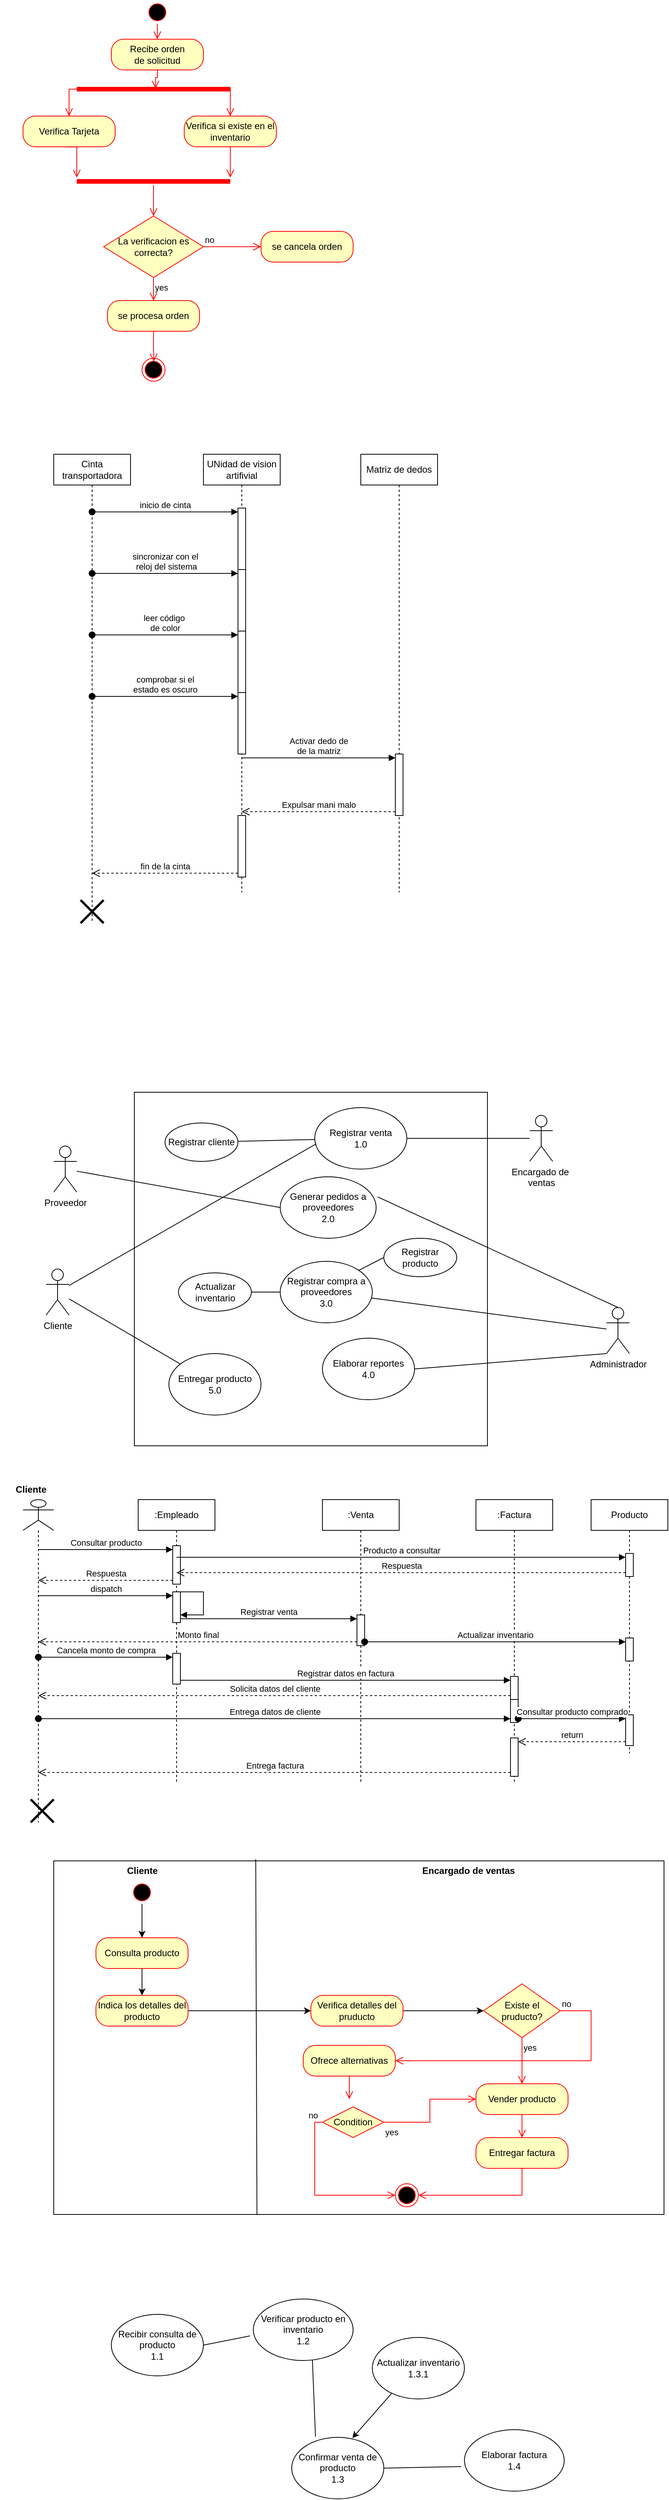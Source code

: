 <mxfile version="22.1.0" type="github">
  <diagram id="R2lEEEUBdFMjLlhIrx00" name="Page-1">
    <mxGraphModel dx="1120" dy="532" grid="1" gridSize="10" guides="1" tooltips="1" connect="1" arrows="1" fold="1" page="1" pageScale="1" pageWidth="850" pageHeight="1100" math="0" shadow="0" extFonts="Permanent Marker^https://fonts.googleapis.com/css?family=Permanent+Marker">
      <root>
        <mxCell id="0" />
        <mxCell id="1" parent="0" />
        <mxCell id="CYu5cwrfjiV9SocdkziE-3" value="" style="ellipse;html=1;shape=startState;fillColor=#000000;strokeColor=#ff0000;" parent="1" vertex="1">
          <mxGeometry x="210" y="70" width="30" height="30" as="geometry" />
        </mxCell>
        <mxCell id="CYu5cwrfjiV9SocdkziE-4" value="" style="edgeStyle=orthogonalEdgeStyle;html=1;verticalAlign=bottom;endArrow=open;endSize=8;strokeColor=#ff0000;rounded=0;entryX=0.5;entryY=0;entryDx=0;entryDy=0;" parent="1" source="CYu5cwrfjiV9SocdkziE-3" target="CYu5cwrfjiV9SocdkziE-5" edge="1">
          <mxGeometry relative="1" as="geometry">
            <mxPoint x="225" y="120" as="targetPoint" />
          </mxGeometry>
        </mxCell>
        <mxCell id="CYu5cwrfjiV9SocdkziE-5" value="Recibe orden&lt;br&gt;de solicitud" style="rounded=1;whiteSpace=wrap;html=1;arcSize=40;fontColor=#000000;fillColor=#ffffc0;strokeColor=#ff0000;" parent="1" vertex="1">
          <mxGeometry x="165" y="120" width="120" height="40" as="geometry" />
        </mxCell>
        <mxCell id="CYu5cwrfjiV9SocdkziE-6" value="" style="edgeStyle=orthogonalEdgeStyle;html=1;verticalAlign=bottom;endArrow=open;endSize=8;strokeColor=#ff0000;rounded=0;entryX=0.513;entryY=0.414;entryDx=0;entryDy=0;entryPerimeter=0;" parent="1" source="CYu5cwrfjiV9SocdkziE-5" target="CYu5cwrfjiV9SocdkziE-16" edge="1">
          <mxGeometry relative="1" as="geometry">
            <mxPoint x="225" y="180" as="targetPoint" />
          </mxGeometry>
        </mxCell>
        <mxCell id="CYu5cwrfjiV9SocdkziE-8" value="" style="edgeStyle=orthogonalEdgeStyle;html=1;verticalAlign=bottom;endArrow=open;endSize=8;strokeColor=#ff0000;rounded=0;exitX=0;exitY=0.5;exitDx=0;exitDy=0;exitPerimeter=0;entryX=0.5;entryY=0;entryDx=0;entryDy=0;" parent="1" source="CYu5cwrfjiV9SocdkziE-16" target="CYu5cwrfjiV9SocdkziE-9" edge="1">
          <mxGeometry relative="1" as="geometry">
            <mxPoint x="120" y="222.5" as="targetPoint" />
            <mxPoint x="120" y="147.5" as="sourcePoint" />
            <Array as="points" />
          </mxGeometry>
        </mxCell>
        <mxCell id="CYu5cwrfjiV9SocdkziE-9" value="Verifica Tarjeta" style="rounded=1;whiteSpace=wrap;html=1;arcSize=40;fontColor=#000000;fillColor=#ffffc0;strokeColor=#ff0000;" parent="1" vertex="1">
          <mxGeometry x="50" y="220" width="120" height="40" as="geometry" />
        </mxCell>
        <mxCell id="CYu5cwrfjiV9SocdkziE-10" value="" style="edgeStyle=orthogonalEdgeStyle;html=1;verticalAlign=bottom;endArrow=open;endSize=8;strokeColor=#ff0000;rounded=0;exitX=0.468;exitY=1.004;exitDx=0;exitDy=0;exitPerimeter=0;" parent="1" source="CYu5cwrfjiV9SocdkziE-9" target="CYu5cwrfjiV9SocdkziE-18" edge="1">
          <mxGeometry relative="1" as="geometry">
            <mxPoint x="120" y="360" as="targetPoint" />
            <mxPoint x="120" y="270" as="sourcePoint" />
            <Array as="points">
              <mxPoint x="120" y="260" />
            </Array>
          </mxGeometry>
        </mxCell>
        <mxCell id="CYu5cwrfjiV9SocdkziE-16" value="" style="shape=line;html=1;strokeWidth=6;strokeColor=#ff0000;" parent="1" vertex="1">
          <mxGeometry x="120" y="180" width="200" height="10" as="geometry" />
        </mxCell>
        <mxCell id="CYu5cwrfjiV9SocdkziE-18" value="" style="shape=line;html=1;strokeWidth=6;strokeColor=#ff0000;" parent="1" vertex="1">
          <mxGeometry x="120" y="300" width="200" height="10" as="geometry" />
        </mxCell>
        <mxCell id="CYu5cwrfjiV9SocdkziE-19" value="" style="edgeStyle=orthogonalEdgeStyle;html=1;verticalAlign=bottom;endArrow=open;endSize=8;strokeColor=#ff0000;rounded=0;entryX=0.5;entryY=0;entryDx=0;entryDy=0;" parent="1" source="CYu5cwrfjiV9SocdkziE-18" target="CYu5cwrfjiV9SocdkziE-23" edge="1">
          <mxGeometry relative="1" as="geometry">
            <mxPoint x="220" y="430" as="targetPoint" />
          </mxGeometry>
        </mxCell>
        <mxCell id="CYu5cwrfjiV9SocdkziE-20" value="" style="edgeStyle=orthogonalEdgeStyle;html=1;verticalAlign=bottom;endArrow=open;endSize=8;strokeColor=#ff0000;rounded=0;exitX=0.988;exitY=0.38;exitDx=0;exitDy=0;exitPerimeter=0;" parent="1" source="CYu5cwrfjiV9SocdkziE-16" target="CYu5cwrfjiV9SocdkziE-21" edge="1">
          <mxGeometry relative="1" as="geometry">
            <mxPoint x="320" y="222.5" as="targetPoint" />
            <mxPoint x="320" y="190" as="sourcePoint" />
            <Array as="points">
              <mxPoint x="320" y="184" />
            </Array>
          </mxGeometry>
        </mxCell>
        <mxCell id="CYu5cwrfjiV9SocdkziE-21" value="Verifica si existe en el inventario" style="rounded=1;whiteSpace=wrap;html=1;arcSize=40;fontColor=#000000;fillColor=#ffffc0;strokeColor=#ff0000;" parent="1" vertex="1">
          <mxGeometry x="260" y="220" width="120" height="40" as="geometry" />
        </mxCell>
        <mxCell id="CYu5cwrfjiV9SocdkziE-22" value="" style="edgeStyle=orthogonalEdgeStyle;html=1;verticalAlign=bottom;endArrow=open;endSize=8;strokeColor=#ff0000;rounded=0;" parent="1" source="CYu5cwrfjiV9SocdkziE-21" edge="1">
          <mxGeometry relative="1" as="geometry">
            <mxPoint x="320" y="300" as="targetPoint" />
            <mxPoint x="320" y="260" as="sourcePoint" />
            <Array as="points" />
          </mxGeometry>
        </mxCell>
        <mxCell id="CYu5cwrfjiV9SocdkziE-23" value="La verificacion es correcta?" style="rhombus;whiteSpace=wrap;html=1;fontColor=#000000;fillColor=#ffffc0;strokeColor=#ff0000;" parent="1" vertex="1">
          <mxGeometry x="155" y="350" width="130" height="80" as="geometry" />
        </mxCell>
        <mxCell id="CYu5cwrfjiV9SocdkziE-24" value="no" style="edgeStyle=orthogonalEdgeStyle;html=1;align=left;verticalAlign=bottom;endArrow=open;endSize=8;strokeColor=#ff0000;rounded=0;" parent="1" source="CYu5cwrfjiV9SocdkziE-23" edge="1">
          <mxGeometry x="-1" relative="1" as="geometry">
            <mxPoint x="360" y="390" as="targetPoint" />
          </mxGeometry>
        </mxCell>
        <mxCell id="CYu5cwrfjiV9SocdkziE-25" value="yes" style="edgeStyle=orthogonalEdgeStyle;html=1;align=left;verticalAlign=top;endArrow=open;endSize=8;strokeColor=#ff0000;rounded=0;" parent="1" source="CYu5cwrfjiV9SocdkziE-23" target="CYu5cwrfjiV9SocdkziE-31" edge="1">
          <mxGeometry x="-1" relative="1" as="geometry">
            <mxPoint x="220" y="530" as="targetPoint" />
          </mxGeometry>
        </mxCell>
        <mxCell id="CYu5cwrfjiV9SocdkziE-29" value="se cancela orden" style="rounded=1;whiteSpace=wrap;html=1;arcSize=40;fontColor=#000000;fillColor=#ffffc0;strokeColor=#ff0000;" parent="1" vertex="1">
          <mxGeometry x="360" y="370" width="120" height="40" as="geometry" />
        </mxCell>
        <mxCell id="CYu5cwrfjiV9SocdkziE-31" value="se procesa orden" style="rounded=1;whiteSpace=wrap;html=1;arcSize=40;fontColor=#000000;fillColor=#ffffc0;strokeColor=#ff0000;" parent="1" vertex="1">
          <mxGeometry x="160" y="460" width="120" height="40" as="geometry" />
        </mxCell>
        <mxCell id="CYu5cwrfjiV9SocdkziE-32" value="" style="ellipse;html=1;shape=endState;fillColor=#000000;strokeColor=#ff0000;" parent="1" vertex="1">
          <mxGeometry x="205" y="535" width="30" height="30" as="geometry" />
        </mxCell>
        <mxCell id="CYu5cwrfjiV9SocdkziE-35" value="" style="edgeStyle=orthogonalEdgeStyle;html=1;align=left;verticalAlign=top;endArrow=open;endSize=8;strokeColor=#ff0000;rounded=0;entryX=0.513;entryY=0.139;entryDx=0;entryDy=0;entryPerimeter=0;exitX=0.5;exitY=1;exitDx=0;exitDy=0;" parent="1" source="CYu5cwrfjiV9SocdkziE-31" target="CYu5cwrfjiV9SocdkziE-32" edge="1">
          <mxGeometry x="-1" relative="1" as="geometry">
            <mxPoint x="219.9" y="610" as="targetPoint" />
            <mxPoint x="219.9" y="570" as="sourcePoint" />
            <Array as="points">
              <mxPoint x="220" y="520" />
              <mxPoint x="220" y="520" />
            </Array>
          </mxGeometry>
        </mxCell>
        <mxCell id="Lv1skkVpec8RTPj35JqM-1" value="Cinta transportadora" style="shape=umlLifeline;perimeter=lifelinePerimeter;whiteSpace=wrap;html=1;container=1;dropTarget=0;collapsible=0;recursiveResize=0;outlineConnect=0;portConstraint=eastwest;newEdgeStyle={&quot;curved&quot;:0,&quot;rounded&quot;:0};" parent="1" vertex="1">
          <mxGeometry x="90" y="660" width="100" height="610" as="geometry" />
        </mxCell>
        <mxCell id="Lv1skkVpec8RTPj35JqM-19" value="" style="shape=umlDestroy;whiteSpace=wrap;html=1;strokeWidth=3;targetShapes=umlLifeline;" parent="Lv1skkVpec8RTPj35JqM-1" vertex="1">
          <mxGeometry x="35" y="580" width="30" height="30" as="geometry" />
        </mxCell>
        <mxCell id="Lv1skkVpec8RTPj35JqM-2" value="UNidad de vision artifivial" style="shape=umlLifeline;perimeter=lifelinePerimeter;whiteSpace=wrap;html=1;container=1;dropTarget=0;collapsible=0;recursiveResize=0;outlineConnect=0;portConstraint=eastwest;newEdgeStyle={&quot;curved&quot;:0,&quot;rounded&quot;:0};" parent="1" vertex="1">
          <mxGeometry x="285" y="660" width="100" height="570" as="geometry" />
        </mxCell>
        <mxCell id="Lv1skkVpec8RTPj35JqM-4" value="" style="html=1;points=[[0,0,0,0,5],[0,1,0,0,-5],[1,0,0,0,5],[1,1,0,0,-5]];perimeter=orthogonalPerimeter;outlineConnect=0;targetShapes=umlLifeline;portConstraint=eastwest;newEdgeStyle={&quot;curved&quot;:0,&quot;rounded&quot;:0};" parent="Lv1skkVpec8RTPj35JqM-2" vertex="1">
          <mxGeometry x="45" y="70" width="10" height="80" as="geometry" />
        </mxCell>
        <mxCell id="Lv1skkVpec8RTPj35JqM-6" value="" style="html=1;points=[[0,0,0,0,5],[0,1,0,0,-5],[1,0,0,0,5],[1,1,0,0,-5]];perimeter=orthogonalPerimeter;outlineConnect=0;targetShapes=umlLifeline;portConstraint=eastwest;newEdgeStyle={&quot;curved&quot;:0,&quot;rounded&quot;:0};" parent="Lv1skkVpec8RTPj35JqM-2" vertex="1">
          <mxGeometry x="45" y="150" width="10" height="80" as="geometry" />
        </mxCell>
        <mxCell id="Lv1skkVpec8RTPj35JqM-8" value="" style="html=1;points=[[0,0,0,0,5],[0,1,0,0,-5],[1,0,0,0,5],[1,1,0,0,-5]];perimeter=orthogonalPerimeter;outlineConnect=0;targetShapes=umlLifeline;portConstraint=eastwest;newEdgeStyle={&quot;curved&quot;:0,&quot;rounded&quot;:0};" parent="Lv1skkVpec8RTPj35JqM-2" vertex="1">
          <mxGeometry x="45" y="230" width="10" height="80" as="geometry" />
        </mxCell>
        <mxCell id="Lv1skkVpec8RTPj35JqM-10" value="" style="html=1;points=[[0,0,0,0,5],[0,1,0,0,-5],[1,0,0,0,5],[1,1,0,0,-5]];perimeter=orthogonalPerimeter;outlineConnect=0;targetShapes=umlLifeline;portConstraint=eastwest;newEdgeStyle={&quot;curved&quot;:0,&quot;rounded&quot;:0};" parent="Lv1skkVpec8RTPj35JqM-2" vertex="1">
          <mxGeometry x="45" y="310" width="10" height="80" as="geometry" />
        </mxCell>
        <mxCell id="Lv1skkVpec8RTPj35JqM-16" value="" style="html=1;points=[[0,0,0,0,5],[0,1,0,0,-5],[1,0,0,0,5],[1,1,0,0,-5]];perimeter=orthogonalPerimeter;outlineConnect=0;targetShapes=umlLifeline;portConstraint=eastwest;newEdgeStyle={&quot;curved&quot;:0,&quot;rounded&quot;:0};" parent="Lv1skkVpec8RTPj35JqM-2" vertex="1">
          <mxGeometry x="45" y="470" width="10" height="80" as="geometry" />
        </mxCell>
        <mxCell id="Lv1skkVpec8RTPj35JqM-3" value="Matriz de dedos" style="shape=umlLifeline;perimeter=lifelinePerimeter;whiteSpace=wrap;html=1;container=1;dropTarget=0;collapsible=0;recursiveResize=0;outlineConnect=0;portConstraint=eastwest;newEdgeStyle={&quot;curved&quot;:0,&quot;rounded&quot;:0};" parent="1" vertex="1">
          <mxGeometry x="490" y="660" width="100" height="570" as="geometry" />
        </mxCell>
        <mxCell id="Lv1skkVpec8RTPj35JqM-12" value="" style="html=1;points=[[0,0,0,0,5],[0,1,0,0,-5],[1,0,0,0,5],[1,1,0,0,-5]];perimeter=orthogonalPerimeter;outlineConnect=0;targetShapes=umlLifeline;portConstraint=eastwest;newEdgeStyle={&quot;curved&quot;:0,&quot;rounded&quot;:0};" parent="Lv1skkVpec8RTPj35JqM-3" vertex="1">
          <mxGeometry x="45" y="390" width="10" height="80" as="geometry" />
        </mxCell>
        <mxCell id="Lv1skkVpec8RTPj35JqM-5" value="inicio de cinta" style="html=1;verticalAlign=bottom;startArrow=oval;endArrow=block;startSize=8;curved=0;rounded=0;entryX=0;entryY=0;entryDx=0;entryDy=5;" parent="1" source="Lv1skkVpec8RTPj35JqM-1" target="Lv1skkVpec8RTPj35JqM-4" edge="1">
          <mxGeometry relative="1" as="geometry">
            <mxPoint x="260" y="735" as="sourcePoint" />
          </mxGeometry>
        </mxCell>
        <mxCell id="Lv1skkVpec8RTPj35JqM-7" value="sincronizar con el&lt;br&gt;&amp;nbsp;reloj del sistema" style="html=1;verticalAlign=bottom;startArrow=oval;endArrow=block;startSize=8;curved=0;rounded=0;entryX=0;entryY=0;entryDx=0;entryDy=5;" parent="1" source="Lv1skkVpec8RTPj35JqM-1" target="Lv1skkVpec8RTPj35JqM-6" edge="1">
          <mxGeometry relative="1" as="geometry">
            <mxPoint x="260" y="815" as="sourcePoint" />
          </mxGeometry>
        </mxCell>
        <mxCell id="Lv1skkVpec8RTPj35JqM-9" value="leer código&amp;nbsp;&lt;br&gt;de color" style="html=1;verticalAlign=bottom;startArrow=oval;endArrow=block;startSize=8;curved=0;rounded=0;entryX=0;entryY=0;entryDx=0;entryDy=5;" parent="1" source="Lv1skkVpec8RTPj35JqM-1" target="Lv1skkVpec8RTPj35JqM-8" edge="1">
          <mxGeometry relative="1" as="geometry">
            <mxPoint x="260" y="895" as="sourcePoint" />
          </mxGeometry>
        </mxCell>
        <mxCell id="Lv1skkVpec8RTPj35JqM-11" value="comprobar si el&lt;br&gt;estado es oscuro" style="html=1;verticalAlign=bottom;startArrow=oval;endArrow=block;startSize=8;curved=0;rounded=0;entryX=0;entryY=0;entryDx=0;entryDy=5;" parent="1" source="Lv1skkVpec8RTPj35JqM-1" target="Lv1skkVpec8RTPj35JqM-10" edge="1">
          <mxGeometry relative="1" as="geometry">
            <mxPoint x="260" y="975" as="sourcePoint" />
          </mxGeometry>
        </mxCell>
        <mxCell id="Lv1skkVpec8RTPj35JqM-13" value="Activar dedo de&lt;br&gt;de la matriz" style="html=1;verticalAlign=bottom;endArrow=block;curved=0;rounded=0;entryX=0;entryY=0;entryDx=0;entryDy=5;" parent="1" source="Lv1skkVpec8RTPj35JqM-2" target="Lv1skkVpec8RTPj35JqM-12" edge="1">
          <mxGeometry relative="1" as="geometry">
            <mxPoint x="465" y="1055" as="sourcePoint" />
          </mxGeometry>
        </mxCell>
        <mxCell id="Lv1skkVpec8RTPj35JqM-14" value="Expulsar mani malo" style="html=1;verticalAlign=bottom;endArrow=open;dashed=1;endSize=8;curved=0;rounded=0;exitX=0;exitY=1;exitDx=0;exitDy=-5;" parent="1" source="Lv1skkVpec8RTPj35JqM-12" target="Lv1skkVpec8RTPj35JqM-2" edge="1">
          <mxGeometry relative="1" as="geometry">
            <mxPoint x="465" y="1125" as="targetPoint" />
          </mxGeometry>
        </mxCell>
        <mxCell id="Lv1skkVpec8RTPj35JqM-18" value="fin de la cinta" style="html=1;verticalAlign=bottom;endArrow=open;dashed=1;endSize=8;curved=0;rounded=0;exitX=0;exitY=1;exitDx=0;exitDy=-5;" parent="1" source="Lv1skkVpec8RTPj35JqM-16" target="Lv1skkVpec8RTPj35JqM-1" edge="1">
          <mxGeometry relative="1" as="geometry">
            <mxPoint x="260" y="1205" as="targetPoint" />
          </mxGeometry>
        </mxCell>
        <mxCell id="yS-OnioIa6cPCKqzB9XT-1" value="Proveedor" style="shape=umlActor;verticalLabelPosition=bottom;verticalAlign=top;html=1;outlineConnect=0;" parent="1" vertex="1">
          <mxGeometry x="90" y="1560" width="30" height="60" as="geometry" />
        </mxCell>
        <mxCell id="yS-OnioIa6cPCKqzB9XT-6" value="Cliente" style="shape=umlActor;verticalLabelPosition=bottom;verticalAlign=top;html=1;outlineConnect=0;" parent="1" vertex="1">
          <mxGeometry x="80" y="1720" width="30" height="60" as="geometry" />
        </mxCell>
        <mxCell id="yS-OnioIa6cPCKqzB9XT-7" value="" style="whiteSpace=wrap;html=1;aspect=fixed;" parent="1" vertex="1">
          <mxGeometry x="195" y="1490" width="460" height="460" as="geometry" />
        </mxCell>
        <mxCell id="yS-OnioIa6cPCKqzB9XT-8" value="Administrador" style="shape=umlActor;verticalLabelPosition=bottom;verticalAlign=top;html=1;outlineConnect=0;" parent="1" vertex="1">
          <mxGeometry x="810" y="1770" width="30" height="60" as="geometry" />
        </mxCell>
        <mxCell id="yS-OnioIa6cPCKqzB9XT-9" value="Encargado de&amp;nbsp;&lt;br&gt;ventas" style="shape=umlActor;verticalLabelPosition=bottom;verticalAlign=top;html=1;outlineConnect=0;" parent="1" vertex="1">
          <mxGeometry x="710" y="1520" width="30" height="60" as="geometry" />
        </mxCell>
        <mxCell id="yS-OnioIa6cPCKqzB9XT-10" value="Generar pedidos a proveedores&lt;br&gt;2.0" style="ellipse;whiteSpace=wrap;html=1;" parent="1" vertex="1">
          <mxGeometry x="385" y="1600" width="125" height="80" as="geometry" />
        </mxCell>
        <mxCell id="yS-OnioIa6cPCKqzB9XT-11" value="" style="endArrow=none;html=1;rounded=0;entryX=0;entryY=0.5;entryDx=0;entryDy=0;" parent="1" source="yS-OnioIa6cPCKqzB9XT-1" target="yS-OnioIa6cPCKqzB9XT-10" edge="1">
          <mxGeometry width="50" height="50" relative="1" as="geometry">
            <mxPoint x="170" y="1610" as="sourcePoint" />
            <mxPoint x="220" y="1560" as="targetPoint" />
          </mxGeometry>
        </mxCell>
        <mxCell id="yS-OnioIa6cPCKqzB9XT-12" value="" style="endArrow=none;html=1;rounded=0;exitX=1.016;exitY=0.327;exitDx=0;exitDy=0;exitPerimeter=0;entryX=0.5;entryY=0;entryDx=0;entryDy=0;entryPerimeter=0;" parent="1" source="yS-OnioIa6cPCKqzB9XT-10" target="yS-OnioIa6cPCKqzB9XT-8" edge="1">
          <mxGeometry width="50" height="50" relative="1" as="geometry">
            <mxPoint x="400" y="1568" as="sourcePoint" />
            <mxPoint x="800" y="1760" as="targetPoint" />
          </mxGeometry>
        </mxCell>
        <mxCell id="yS-OnioIa6cPCKqzB9XT-13" value="Registrar compra a proveedores&lt;br&gt;3.0" style="ellipse;whiteSpace=wrap;html=1;" parent="1" vertex="1">
          <mxGeometry x="385" y="1710" width="120" height="80" as="geometry" />
        </mxCell>
        <mxCell id="yS-OnioIa6cPCKqzB9XT-14" value="Registrar venta&lt;br&gt;1.0" style="ellipse;whiteSpace=wrap;html=1;" parent="1" vertex="1">
          <mxGeometry x="430" y="1510" width="120" height="80" as="geometry" />
        </mxCell>
        <mxCell id="yS-OnioIa6cPCKqzB9XT-15" value="Entregar producto&lt;br&gt;5.0" style="ellipse;whiteSpace=wrap;html=1;" parent="1" vertex="1">
          <mxGeometry x="240" y="1830" width="120" height="80" as="geometry" />
        </mxCell>
        <mxCell id="yS-OnioIa6cPCKqzB9XT-16" value="" style="endArrow=none;html=1;rounded=0;" parent="1" source="yS-OnioIa6cPCKqzB9XT-13" target="yS-OnioIa6cPCKqzB9XT-8" edge="1">
          <mxGeometry width="50" height="50" relative="1" as="geometry">
            <mxPoint x="630" y="1650" as="sourcePoint" />
            <mxPoint x="680" y="1600" as="targetPoint" />
          </mxGeometry>
        </mxCell>
        <mxCell id="yS-OnioIa6cPCKqzB9XT-17" value="" style="endArrow=none;html=1;rounded=0;entryX=1;entryY=0.5;entryDx=0;entryDy=0;" parent="1" source="yS-OnioIa6cPCKqzB9XT-9" target="yS-OnioIa6cPCKqzB9XT-14" edge="1">
          <mxGeometry width="50" height="50" relative="1" as="geometry">
            <mxPoint x="630" y="1790" as="sourcePoint" />
            <mxPoint x="680" y="1740" as="targetPoint" />
          </mxGeometry>
        </mxCell>
        <mxCell id="yS-OnioIa6cPCKqzB9XT-18" value="" style="endArrow=none;html=1;rounded=0;" parent="1" source="yS-OnioIa6cPCKqzB9XT-6" target="yS-OnioIa6cPCKqzB9XT-15" edge="1">
          <mxGeometry width="50" height="50" relative="1" as="geometry">
            <mxPoint x="190" y="1820" as="sourcePoint" />
            <mxPoint x="240" y="1770" as="targetPoint" />
          </mxGeometry>
        </mxCell>
        <mxCell id="yS-OnioIa6cPCKqzB9XT-19" value="" style="endArrow=none;html=1;rounded=0;" parent="1" source="iOXVBOcg8xma_5nx_5cA-8" target="yS-OnioIa6cPCKqzB9XT-14" edge="1">
          <mxGeometry width="50" height="50" relative="1" as="geometry">
            <mxPoint x="130" y="1791" as="sourcePoint" />
            <mxPoint x="420" y="1815" as="targetPoint" />
          </mxGeometry>
        </mxCell>
        <mxCell id="yS-OnioIa6cPCKqzB9XT-21" value=":Empleado" style="shape=umlLifeline;perimeter=lifelinePerimeter;whiteSpace=wrap;html=1;container=1;dropTarget=0;collapsible=0;recursiveResize=0;outlineConnect=0;portConstraint=eastwest;newEdgeStyle={&quot;curved&quot;:0,&quot;rounded&quot;:0};" parent="1" vertex="1">
          <mxGeometry x="200" y="2020" width="100" height="370" as="geometry" />
        </mxCell>
        <mxCell id="yS-OnioIa6cPCKqzB9XT-33" value="" style="html=1;points=[[0,0,0,0,5],[0,1,0,0,-5],[1,0,0,0,5],[1,1,0,0,-5]];perimeter=orthogonalPerimeter;outlineConnect=0;targetShapes=umlLifeline;portConstraint=eastwest;newEdgeStyle={&quot;curved&quot;:0,&quot;rounded&quot;:0};" parent="yS-OnioIa6cPCKqzB9XT-21" vertex="1">
          <mxGeometry x="45" y="60" width="10" height="50" as="geometry" />
        </mxCell>
        <mxCell id="yS-OnioIa6cPCKqzB9XT-44" value="" style="html=1;points=[[0,0,0,0,5],[0,1,0,0,-5],[1,0,0,0,5],[1,1,0,0,-5]];perimeter=orthogonalPerimeter;outlineConnect=0;targetShapes=umlLifeline;portConstraint=eastwest;newEdgeStyle={&quot;curved&quot;:0,&quot;rounded&quot;:0};" parent="yS-OnioIa6cPCKqzB9XT-21" vertex="1">
          <mxGeometry x="45" y="120" width="10" height="40" as="geometry" />
        </mxCell>
        <mxCell id="yS-OnioIa6cPCKqzB9XT-45" value="" style="html=1;align=left;spacingLeft=2;endArrow=block;rounded=0;edgeStyle=orthogonalEdgeStyle;curved=0;rounded=0;" parent="yS-OnioIa6cPCKqzB9XT-21" target="yS-OnioIa6cPCKqzB9XT-44" edge="1">
          <mxGeometry relative="1" as="geometry">
            <mxPoint x="55" y="120" as="sourcePoint" />
            <Array as="points">
              <mxPoint x="85" y="150" />
            </Array>
          </mxGeometry>
        </mxCell>
        <mxCell id="yS-OnioIa6cPCKqzB9XT-52" value="" style="html=1;points=[[0,0,0,0,5],[0,1,0,0,-5],[1,0,0,0,5],[1,1,0,0,-5]];perimeter=orthogonalPerimeter;outlineConnect=0;targetShapes=umlLifeline;portConstraint=eastwest;newEdgeStyle={&quot;curved&quot;:0,&quot;rounded&quot;:0};" parent="yS-OnioIa6cPCKqzB9XT-21" vertex="1">
          <mxGeometry x="45" y="200" width="10" height="40" as="geometry" />
        </mxCell>
        <mxCell id="yS-OnioIa6cPCKqzB9XT-22" value=":Factura" style="shape=umlLifeline;perimeter=lifelinePerimeter;whiteSpace=wrap;html=1;container=1;dropTarget=0;collapsible=0;recursiveResize=0;outlineConnect=0;portConstraint=eastwest;newEdgeStyle={&quot;curved&quot;:0,&quot;rounded&quot;:0};" parent="1" vertex="1">
          <mxGeometry x="640" y="2020" width="100" height="370" as="geometry" />
        </mxCell>
        <mxCell id="yS-OnioIa6cPCKqzB9XT-54" value="" style="html=1;points=[[0,0,0,0,5],[0,1,0,0,-5],[1,0,0,0,5],[1,1,0,0,-5]];perimeter=orthogonalPerimeter;outlineConnect=0;targetShapes=umlLifeline;portConstraint=eastwest;newEdgeStyle={&quot;curved&quot;:0,&quot;rounded&quot;:0};" parent="yS-OnioIa6cPCKqzB9XT-22" vertex="1">
          <mxGeometry x="45" y="230" width="10" height="30" as="geometry" />
        </mxCell>
        <mxCell id="yS-OnioIa6cPCKqzB9XT-57" value="" style="html=1;points=[[0,0,0,0,5],[0,1,0,0,-5],[1,0,0,0,5],[1,1,0,0,-5]];perimeter=orthogonalPerimeter;outlineConnect=0;targetShapes=umlLifeline;portConstraint=eastwest;newEdgeStyle={&quot;curved&quot;:0,&quot;rounded&quot;:0};" parent="yS-OnioIa6cPCKqzB9XT-22" vertex="1">
          <mxGeometry x="45" y="260" width="10" height="30" as="geometry" />
        </mxCell>
        <mxCell id="yS-OnioIa6cPCKqzB9XT-63" value="" style="html=1;points=[[0,0,0,0,5],[0,1,0,0,-5],[1,0,0,0,5],[1,1,0,0,-5]];perimeter=orthogonalPerimeter;outlineConnect=0;targetShapes=umlLifeline;portConstraint=eastwest;newEdgeStyle={&quot;curved&quot;:0,&quot;rounded&quot;:0};" parent="yS-OnioIa6cPCKqzB9XT-22" vertex="1">
          <mxGeometry x="45" y="310" width="10" height="50" as="geometry" />
        </mxCell>
        <mxCell id="yS-OnioIa6cPCKqzB9XT-23" value="Producto" style="shape=umlLifeline;perimeter=lifelinePerimeter;whiteSpace=wrap;html=1;container=1;dropTarget=0;collapsible=0;recursiveResize=0;outlineConnect=0;portConstraint=eastwest;newEdgeStyle={&quot;curved&quot;:0,&quot;rounded&quot;:0};" parent="1" vertex="1">
          <mxGeometry x="790" y="2020" width="100" height="330" as="geometry" />
        </mxCell>
        <mxCell id="yS-OnioIa6cPCKqzB9XT-36" value="" style="html=1;points=[[0,0,0,0,5],[0,1,0,0,-5],[1,0,0,0,5],[1,1,0,0,-5]];perimeter=orthogonalPerimeter;outlineConnect=0;targetShapes=umlLifeline;portConstraint=eastwest;newEdgeStyle={&quot;curved&quot;:0,&quot;rounded&quot;:0};" parent="yS-OnioIa6cPCKqzB9XT-23" vertex="1">
          <mxGeometry x="45" y="70" width="10" height="30" as="geometry" />
        </mxCell>
        <mxCell id="yS-OnioIa6cPCKqzB9XT-50" value="" style="html=1;points=[[0,0,0,0,5],[0,1,0,0,-5],[1,0,0,0,5],[1,1,0,0,-5]];perimeter=orthogonalPerimeter;outlineConnect=0;targetShapes=umlLifeline;portConstraint=eastwest;newEdgeStyle={&quot;curved&quot;:0,&quot;rounded&quot;:0};" parent="yS-OnioIa6cPCKqzB9XT-23" vertex="1">
          <mxGeometry x="45" y="180" width="10" height="30" as="geometry" />
        </mxCell>
        <mxCell id="yS-OnioIa6cPCKqzB9XT-61" value="" style="html=1;points=[[0,0,0,0,5],[0,1,0,0,-5],[1,0,0,0,5],[1,1,0,0,-5]];perimeter=orthogonalPerimeter;outlineConnect=0;targetShapes=umlLifeline;portConstraint=eastwest;newEdgeStyle={&quot;curved&quot;:0,&quot;rounded&quot;:0};" parent="yS-OnioIa6cPCKqzB9XT-23" vertex="1">
          <mxGeometry x="45" y="280" width="10" height="40" as="geometry" />
        </mxCell>
        <mxCell id="yS-OnioIa6cPCKqzB9XT-24" value="" style="shape=umlLifeline;perimeter=lifelinePerimeter;whiteSpace=wrap;html=1;container=1;dropTarget=0;collapsible=0;recursiveResize=0;outlineConnect=0;portConstraint=eastwest;newEdgeStyle={&quot;curved&quot;:0,&quot;rounded&quot;:0};participant=umlActor;" parent="1" vertex="1">
          <mxGeometry x="50" y="2020" width="40" height="420" as="geometry" />
        </mxCell>
        <mxCell id="yS-OnioIa6cPCKqzB9XT-67" value="" style="shape=umlDestroy;whiteSpace=wrap;html=1;strokeWidth=3;targetShapes=umlLifeline;" parent="yS-OnioIa6cPCKqzB9XT-24" vertex="1">
          <mxGeometry x="10" y="390" width="30" height="30" as="geometry" />
        </mxCell>
        <mxCell id="yS-OnioIa6cPCKqzB9XT-25" value="Cliente" style="text;align=center;fontStyle=1;verticalAlign=middle;spacingLeft=3;spacingRight=3;strokeColor=none;rotatable=0;points=[[0,0.5],[1,0.5]];portConstraint=eastwest;html=1;" parent="1" vertex="1">
          <mxGeometry x="20" y="1994" width="80" height="26" as="geometry" />
        </mxCell>
        <mxCell id="yS-OnioIa6cPCKqzB9XT-28" value=":Venta" style="shape=umlLifeline;perimeter=lifelinePerimeter;whiteSpace=wrap;html=1;container=1;dropTarget=0;collapsible=0;recursiveResize=0;outlineConnect=0;portConstraint=eastwest;newEdgeStyle={&quot;curved&quot;:0,&quot;rounded&quot;:0};" parent="1" vertex="1">
          <mxGeometry x="440" y="2020" width="100" height="370" as="geometry" />
        </mxCell>
        <mxCell id="yS-OnioIa6cPCKqzB9XT-46" value="" style="html=1;points=[[0,0,0,0,5],[0,1,0,0,-5],[1,0,0,0,5],[1,1,0,0,-5]];perimeter=orthogonalPerimeter;outlineConnect=0;targetShapes=umlLifeline;portConstraint=eastwest;newEdgeStyle={&quot;curved&quot;:0,&quot;rounded&quot;:0};" parent="yS-OnioIa6cPCKqzB9XT-28" vertex="1">
          <mxGeometry x="45" y="150" width="10" height="40" as="geometry" />
        </mxCell>
        <mxCell id="yS-OnioIa6cPCKqzB9XT-34" value="Consultar producto" style="html=1;verticalAlign=bottom;endArrow=block;curved=0;rounded=0;entryX=0;entryY=0;entryDx=0;entryDy=5;" parent="1" source="yS-OnioIa6cPCKqzB9XT-24" target="yS-OnioIa6cPCKqzB9XT-33" edge="1">
          <mxGeometry relative="1" as="geometry">
            <mxPoint x="215" y="2085" as="sourcePoint" />
          </mxGeometry>
        </mxCell>
        <mxCell id="yS-OnioIa6cPCKqzB9XT-35" value="Respuesta" style="html=1;verticalAlign=bottom;endArrow=open;dashed=1;endSize=8;curved=0;rounded=0;exitX=0;exitY=1;exitDx=0;exitDy=-5;" parent="1" source="yS-OnioIa6cPCKqzB9XT-33" target="yS-OnioIa6cPCKqzB9XT-24" edge="1">
          <mxGeometry relative="1" as="geometry">
            <mxPoint x="215" y="2155" as="targetPoint" />
          </mxGeometry>
        </mxCell>
        <mxCell id="yS-OnioIa6cPCKqzB9XT-38" value="Respuesta" style="html=1;verticalAlign=bottom;endArrow=open;dashed=1;endSize=8;curved=0;rounded=0;exitX=0;exitY=1;exitDx=0;exitDy=-5;" parent="1" source="yS-OnioIa6cPCKqzB9XT-36" target="yS-OnioIa6cPCKqzB9XT-21" edge="1">
          <mxGeometry relative="1" as="geometry">
            <mxPoint x="985" y="2165" as="targetPoint" />
          </mxGeometry>
        </mxCell>
        <mxCell id="yS-OnioIa6cPCKqzB9XT-37" value="Producto a consultar" style="html=1;verticalAlign=bottom;endArrow=block;curved=0;rounded=0;entryX=0;entryY=0;entryDx=0;entryDy=5;" parent="1" source="yS-OnioIa6cPCKqzB9XT-21" target="yS-OnioIa6cPCKqzB9XT-36" edge="1">
          <mxGeometry relative="1" as="geometry">
            <mxPoint x="985" y="2095" as="sourcePoint" />
          </mxGeometry>
        </mxCell>
        <mxCell id="yS-OnioIa6cPCKqzB9XT-42" value="dispatch" style="html=1;verticalAlign=bottom;endArrow=block;curved=0;rounded=0;entryX=0;entryY=0;entryDx=0;entryDy=5;entryPerimeter=0;" parent="1" source="yS-OnioIa6cPCKqzB9XT-24" target="yS-OnioIa6cPCKqzB9XT-44" edge="1">
          <mxGeometry relative="1" as="geometry">
            <mxPoint x="215" y="2145" as="sourcePoint" />
            <mxPoint x="285" y="2145" as="targetPoint" />
          </mxGeometry>
        </mxCell>
        <mxCell id="yS-OnioIa6cPCKqzB9XT-47" value="Registrar venta" style="html=1;verticalAlign=bottom;endArrow=block;curved=0;rounded=0;entryX=0;entryY=0;entryDx=0;entryDy=5;exitX=1;exitY=1;exitDx=0;exitDy=-5;exitPerimeter=0;" parent="1" source="yS-OnioIa6cPCKqzB9XT-44" target="yS-OnioIa6cPCKqzB9XT-46" edge="1">
          <mxGeometry relative="1" as="geometry">
            <mxPoint x="490" y="2185" as="sourcePoint" />
          </mxGeometry>
        </mxCell>
        <mxCell id="yS-OnioIa6cPCKqzB9XT-48" value="Monto final" style="html=1;verticalAlign=bottom;endArrow=open;dashed=1;endSize=8;curved=0;rounded=0;exitX=0;exitY=1;exitDx=0;exitDy=-5;" parent="1" source="yS-OnioIa6cPCKqzB9XT-46" target="yS-OnioIa6cPCKqzB9XT-24" edge="1">
          <mxGeometry x="-0.001" relative="1" as="geometry">
            <mxPoint x="490" y="2255" as="targetPoint" />
            <mxPoint as="offset" />
          </mxGeometry>
        </mxCell>
        <mxCell id="yS-OnioIa6cPCKqzB9XT-51" value="Actualizar inventario" style="html=1;verticalAlign=bottom;startArrow=oval;endArrow=block;startSize=8;curved=0;rounded=0;entryX=0;entryY=0;entryDx=0;entryDy=5;exitX=1;exitY=1;exitDx=0;exitDy=-5;exitPerimeter=0;" parent="1" source="yS-OnioIa6cPCKqzB9XT-46" target="yS-OnioIa6cPCKqzB9XT-50" edge="1">
          <mxGeometry relative="1" as="geometry">
            <mxPoint x="985" y="2215" as="sourcePoint" />
          </mxGeometry>
        </mxCell>
        <mxCell id="yS-OnioIa6cPCKqzB9XT-53" value="Cancela monto de compra" style="html=1;verticalAlign=bottom;startArrow=oval;endArrow=block;startSize=8;curved=0;rounded=0;entryX=0;entryY=0;entryDx=0;entryDy=5;" parent="1" source="yS-OnioIa6cPCKqzB9XT-24" target="yS-OnioIa6cPCKqzB9XT-52" edge="1">
          <mxGeometry relative="1" as="geometry">
            <mxPoint x="215" y="2225" as="sourcePoint" />
          </mxGeometry>
        </mxCell>
        <mxCell id="yS-OnioIa6cPCKqzB9XT-56" value="Solicita datos del cliente" style="html=1;verticalAlign=bottom;endArrow=open;dashed=1;endSize=8;curved=0;rounded=0;exitX=0;exitY=1;exitDx=0;exitDy=-5;" parent="1" source="yS-OnioIa6cPCKqzB9XT-54" target="yS-OnioIa6cPCKqzB9XT-24" edge="1">
          <mxGeometry relative="1" as="geometry">
            <mxPoint x="495" y="2325" as="targetPoint" />
          </mxGeometry>
        </mxCell>
        <mxCell id="yS-OnioIa6cPCKqzB9XT-55" value="Registrar datos en factura" style="html=1;verticalAlign=bottom;endArrow=block;curved=0;rounded=0;entryX=0;entryY=0;entryDx=0;entryDy=5;exitX=1;exitY=1;exitDx=0;exitDy=-5;exitPerimeter=0;" parent="1" source="yS-OnioIa6cPCKqzB9XT-52" target="yS-OnioIa6cPCKqzB9XT-54" edge="1">
          <mxGeometry relative="1" as="geometry">
            <mxPoint x="495" y="2255" as="sourcePoint" />
          </mxGeometry>
        </mxCell>
        <mxCell id="yS-OnioIa6cPCKqzB9XT-58" value="Entrega datos de cliente" style="html=1;verticalAlign=bottom;startArrow=oval;startFill=1;endArrow=block;startSize=8;curved=0;rounded=0;entryX=0;entryY=1;entryDx=0;entryDy=-5;entryPerimeter=0;" parent="1" source="yS-OnioIa6cPCKqzB9XT-24" target="yS-OnioIa6cPCKqzB9XT-57" edge="1">
          <mxGeometry width="60" relative="1" as="geometry">
            <mxPoint x="70" y="2310" as="sourcePoint" />
            <mxPoint x="130" y="2310" as="targetPoint" />
          </mxGeometry>
        </mxCell>
        <mxCell id="yS-OnioIa6cPCKqzB9XT-62" value="Consultar producto comprado" style="html=1;verticalAlign=bottom;startArrow=oval;endArrow=block;startSize=8;curved=0;rounded=0;entryX=0;entryY=0;entryDx=0;entryDy=5;exitX=1;exitY=1;exitDx=0;exitDy=-5;exitPerimeter=0;" parent="1" source="yS-OnioIa6cPCKqzB9XT-57" target="yS-OnioIa6cPCKqzB9XT-61" edge="1">
          <mxGeometry relative="1" as="geometry">
            <mxPoint x="985" y="2305" as="sourcePoint" />
          </mxGeometry>
        </mxCell>
        <mxCell id="yS-OnioIa6cPCKqzB9XT-66" value="return" style="html=1;verticalAlign=bottom;endArrow=open;dashed=1;endSize=8;curved=0;rounded=0;exitX=0;exitY=1;exitDx=0;exitDy=-5;exitPerimeter=0;entryX=1;entryY=0;entryDx=0;entryDy=5;entryPerimeter=0;" parent="1" source="yS-OnioIa6cPCKqzB9XT-61" target="yS-OnioIa6cPCKqzB9XT-63" edge="1">
          <mxGeometry relative="1" as="geometry">
            <mxPoint x="1020" y="2340" as="sourcePoint" />
            <mxPoint x="940" y="2340" as="targetPoint" />
          </mxGeometry>
        </mxCell>
        <mxCell id="yS-OnioIa6cPCKqzB9XT-65" value="Entrega factura" style="html=1;verticalAlign=bottom;endArrow=open;dashed=1;endSize=8;curved=0;rounded=0;exitX=0;exitY=1;exitDx=0;exitDy=-5;" parent="1" source="yS-OnioIa6cPCKqzB9XT-63" target="yS-OnioIa6cPCKqzB9XT-24" edge="1">
          <mxGeometry relative="1" as="geometry">
            <mxPoint x="745" y="2435" as="targetPoint" />
          </mxGeometry>
        </mxCell>
        <mxCell id="yS-OnioIa6cPCKqzB9XT-68" value="" style="rounded=0;whiteSpace=wrap;html=1;" parent="1" vertex="1">
          <mxGeometry x="90" y="2490" width="795" height="460" as="geometry" />
        </mxCell>
        <mxCell id="yS-OnioIa6cPCKqzB9XT-69" value="" style="endArrow=none;html=1;rounded=0;entryX=0.331;entryY=-0.005;entryDx=0;entryDy=0;entryPerimeter=0;exitX=0.333;exitY=1;exitDx=0;exitDy=0;exitPerimeter=0;" parent="1" source="yS-OnioIa6cPCKqzB9XT-68" target="yS-OnioIa6cPCKqzB9XT-68" edge="1">
          <mxGeometry width="50" height="50" relative="1" as="geometry">
            <mxPoint x="350" y="2960" as="sourcePoint" />
            <mxPoint x="450" y="2570" as="targetPoint" />
          </mxGeometry>
        </mxCell>
        <mxCell id="yS-OnioIa6cPCKqzB9XT-70" value="Cliente" style="text;align=center;fontStyle=1;verticalAlign=middle;spacingLeft=3;spacingRight=3;strokeColor=none;rotatable=0;points=[[0,0.5],[1,0.5]];portConstraint=eastwest;html=1;" parent="1" vertex="1">
          <mxGeometry x="165" y="2490" width="80" height="26" as="geometry" />
        </mxCell>
        <mxCell id="yS-OnioIa6cPCKqzB9XT-71" value="Encargado de ventas" style="text;align=center;fontStyle=1;verticalAlign=middle;spacingLeft=3;spacingRight=3;strokeColor=none;rotatable=0;points=[[0,0.5],[1,0.5]];portConstraint=eastwest;html=1;" parent="1" vertex="1">
          <mxGeometry x="590" y="2490" width="80" height="26" as="geometry" />
        </mxCell>
        <mxCell id="yS-OnioIa6cPCKqzB9XT-83" style="edgeStyle=orthogonalEdgeStyle;rounded=0;orthogonalLoop=1;jettySize=auto;html=1;" parent="1" source="yS-OnioIa6cPCKqzB9XT-72" target="yS-OnioIa6cPCKqzB9XT-74" edge="1">
          <mxGeometry relative="1" as="geometry" />
        </mxCell>
        <mxCell id="yS-OnioIa6cPCKqzB9XT-72" value="" style="ellipse;html=1;shape=startState;fillColor=#000000;strokeColor=#ff0000;" parent="1" vertex="1">
          <mxGeometry x="190" y="2516" width="30" height="30" as="geometry" />
        </mxCell>
        <mxCell id="yS-OnioIa6cPCKqzB9XT-82" style="edgeStyle=orthogonalEdgeStyle;rounded=0;orthogonalLoop=1;jettySize=auto;html=1;entryX=0.5;entryY=0;entryDx=0;entryDy=0;" parent="1" source="yS-OnioIa6cPCKqzB9XT-74" target="yS-OnioIa6cPCKqzB9XT-76" edge="1">
          <mxGeometry relative="1" as="geometry" />
        </mxCell>
        <mxCell id="yS-OnioIa6cPCKqzB9XT-74" value="Consulta producto" style="rounded=1;whiteSpace=wrap;html=1;arcSize=40;fontColor=#000000;fillColor=#ffffc0;strokeColor=#ff0000;" parent="1" vertex="1">
          <mxGeometry x="145" y="2590" width="120" height="40" as="geometry" />
        </mxCell>
        <mxCell id="yS-OnioIa6cPCKqzB9XT-81" style="edgeStyle=orthogonalEdgeStyle;rounded=0;orthogonalLoop=1;jettySize=auto;html=1;entryX=0;entryY=0.5;entryDx=0;entryDy=0;" parent="1" source="yS-OnioIa6cPCKqzB9XT-76" target="yS-OnioIa6cPCKqzB9XT-78" edge="1">
          <mxGeometry relative="1" as="geometry" />
        </mxCell>
        <mxCell id="yS-OnioIa6cPCKqzB9XT-76" value="Indica los detalles del producto" style="rounded=1;whiteSpace=wrap;html=1;arcSize=40;fontColor=#000000;fillColor=#ffffc0;strokeColor=#ff0000;" parent="1" vertex="1">
          <mxGeometry x="145" y="2665" width="120" height="40" as="geometry" />
        </mxCell>
        <mxCell id="yS-OnioIa6cPCKqzB9XT-87" style="edgeStyle=orthogonalEdgeStyle;rounded=0;orthogonalLoop=1;jettySize=auto;html=1;" parent="1" source="yS-OnioIa6cPCKqzB9XT-78" target="yS-OnioIa6cPCKqzB9XT-84" edge="1">
          <mxGeometry relative="1" as="geometry" />
        </mxCell>
        <mxCell id="yS-OnioIa6cPCKqzB9XT-78" value="Verifica detalles del pruducto" style="rounded=1;whiteSpace=wrap;html=1;arcSize=40;fontColor=#000000;fillColor=#ffffc0;strokeColor=#ff0000;" parent="1" vertex="1">
          <mxGeometry x="425" y="2665" width="120" height="40" as="geometry" />
        </mxCell>
        <mxCell id="yS-OnioIa6cPCKqzB9XT-84" value="Existe el pruducto?" style="rhombus;whiteSpace=wrap;html=1;fontColor=#000000;fillColor=#ffffc0;strokeColor=#ff0000;" parent="1" vertex="1">
          <mxGeometry x="650" y="2650" width="100" height="70" as="geometry" />
        </mxCell>
        <mxCell id="yS-OnioIa6cPCKqzB9XT-85" value="no" style="edgeStyle=orthogonalEdgeStyle;html=1;align=left;verticalAlign=bottom;endArrow=open;endSize=8;strokeColor=#ff0000;rounded=0;entryX=1;entryY=0.5;entryDx=0;entryDy=0;" parent="1" source="yS-OnioIa6cPCKqzB9XT-84" target="yS-OnioIa6cPCKqzB9XT-97" edge="1">
          <mxGeometry x="-1" relative="1" as="geometry">
            <mxPoint x="830" y="2685" as="targetPoint" />
            <Array as="points">
              <mxPoint x="790" y="2685" />
              <mxPoint x="790" y="2750" />
            </Array>
          </mxGeometry>
        </mxCell>
        <mxCell id="yS-OnioIa6cPCKqzB9XT-86" value="yes" style="edgeStyle=orthogonalEdgeStyle;html=1;align=left;verticalAlign=top;endArrow=open;endSize=8;strokeColor=#ff0000;rounded=0;entryX=0.5;entryY=0;entryDx=0;entryDy=0;" parent="1" source="yS-OnioIa6cPCKqzB9XT-84" target="yS-OnioIa6cPCKqzB9XT-88" edge="1">
          <mxGeometry x="-1" relative="1" as="geometry">
            <mxPoint x="700" y="2770" as="targetPoint" />
          </mxGeometry>
        </mxCell>
        <mxCell id="yS-OnioIa6cPCKqzB9XT-88" value="Vender producto" style="rounded=1;whiteSpace=wrap;html=1;arcSize=40;fontColor=#000000;fillColor=#ffffc0;strokeColor=#ff0000;" parent="1" vertex="1">
          <mxGeometry x="640" y="2780" width="120" height="40" as="geometry" />
        </mxCell>
        <mxCell id="yS-OnioIa6cPCKqzB9XT-89" value="" style="edgeStyle=orthogonalEdgeStyle;html=1;verticalAlign=bottom;endArrow=open;endSize=8;strokeColor=#ff0000;rounded=0;entryX=0.5;entryY=0;entryDx=0;entryDy=0;" parent="1" source="yS-OnioIa6cPCKqzB9XT-88" target="yS-OnioIa6cPCKqzB9XT-90" edge="1">
          <mxGeometry relative="1" as="geometry">
            <mxPoint x="700" y="2850" as="targetPoint" />
          </mxGeometry>
        </mxCell>
        <mxCell id="yS-OnioIa6cPCKqzB9XT-90" value="Entregar factura" style="rounded=1;whiteSpace=wrap;html=1;arcSize=40;fontColor=#000000;fillColor=#ffffc0;strokeColor=#ff0000;" parent="1" vertex="1">
          <mxGeometry x="640" y="2850" width="120" height="40" as="geometry" />
        </mxCell>
        <mxCell id="yS-OnioIa6cPCKqzB9XT-91" value="" style="edgeStyle=orthogonalEdgeStyle;html=1;verticalAlign=bottom;endArrow=open;endSize=8;strokeColor=#ff0000;rounded=0;entryX=1;entryY=0.5;entryDx=0;entryDy=0;" parent="1" source="yS-OnioIa6cPCKqzB9XT-90" target="yS-OnioIa6cPCKqzB9XT-92" edge="1">
          <mxGeometry relative="1" as="geometry">
            <mxPoint x="700" y="2940" as="targetPoint" />
            <Array as="points">
              <mxPoint x="700" y="2925" />
            </Array>
          </mxGeometry>
        </mxCell>
        <mxCell id="yS-OnioIa6cPCKqzB9XT-92" value="" style="ellipse;html=1;shape=endState;fillColor=#000000;strokeColor=#ff0000;" parent="1" vertex="1">
          <mxGeometry x="535" y="2910" width="30" height="30" as="geometry" />
        </mxCell>
        <mxCell id="yS-OnioIa6cPCKqzB9XT-97" value="Ofrece alternativas" style="rounded=1;whiteSpace=wrap;html=1;arcSize=40;fontColor=#000000;fillColor=#ffffc0;strokeColor=#ff0000;" parent="1" vertex="1">
          <mxGeometry x="415" y="2730" width="120" height="40" as="geometry" />
        </mxCell>
        <mxCell id="yS-OnioIa6cPCKqzB9XT-98" value="" style="edgeStyle=orthogonalEdgeStyle;html=1;verticalAlign=bottom;endArrow=open;endSize=8;strokeColor=#ff0000;rounded=0;" parent="1" source="yS-OnioIa6cPCKqzB9XT-97" edge="1">
          <mxGeometry relative="1" as="geometry">
            <mxPoint x="475" y="2800" as="targetPoint" />
          </mxGeometry>
        </mxCell>
        <mxCell id="yS-OnioIa6cPCKqzB9XT-99" value="Condition" style="rhombus;whiteSpace=wrap;html=1;fontColor=#000000;fillColor=#ffffc0;strokeColor=#ff0000;" parent="1" vertex="1">
          <mxGeometry x="440" y="2810" width="80" height="40" as="geometry" />
        </mxCell>
        <mxCell id="yS-OnioIa6cPCKqzB9XT-100" value="no" style="edgeStyle=orthogonalEdgeStyle;html=1;align=left;verticalAlign=bottom;endArrow=open;endSize=8;strokeColor=#ff0000;rounded=0;exitX=0;exitY=0.5;exitDx=0;exitDy=0;" parent="1" source="yS-OnioIa6cPCKqzB9XT-99" target="yS-OnioIa6cPCKqzB9XT-92" edge="1">
          <mxGeometry x="-0.905" y="-10" relative="1" as="geometry">
            <mxPoint x="620" y="2830" as="targetPoint" />
            <Array as="points">
              <mxPoint x="430" y="2830" />
              <mxPoint x="430" y="2925" />
            </Array>
            <mxPoint as="offset" />
          </mxGeometry>
        </mxCell>
        <mxCell id="yS-OnioIa6cPCKqzB9XT-101" value="yes" style="edgeStyle=orthogonalEdgeStyle;html=1;align=left;verticalAlign=top;endArrow=open;endSize=8;strokeColor=#ff0000;rounded=0;exitX=1;exitY=0.5;exitDx=0;exitDy=0;" parent="1" source="yS-OnioIa6cPCKqzB9XT-99" target="yS-OnioIa6cPCKqzB9XT-88" edge="1">
          <mxGeometry x="-1" relative="1" as="geometry">
            <mxPoint x="480" y="2910" as="targetPoint" />
          </mxGeometry>
        </mxCell>
        <mxCell id="iOXVBOcg8xma_5nx_5cA-2" value="Elaborar reportes&lt;br&gt;4.0" style="ellipse;whiteSpace=wrap;html=1;" vertex="1" parent="1">
          <mxGeometry x="440" y="1810" width="120" height="80" as="geometry" />
        </mxCell>
        <mxCell id="iOXVBOcg8xma_5nx_5cA-3" value="" style="endArrow=none;html=1;rounded=0;entryX=0;entryY=1;entryDx=0;entryDy=0;entryPerimeter=0;exitX=1;exitY=0.5;exitDx=0;exitDy=0;" edge="1" parent="1" source="iOXVBOcg8xma_5nx_5cA-2" target="yS-OnioIa6cPCKqzB9XT-8">
          <mxGeometry width="50" height="50" relative="1" as="geometry">
            <mxPoint x="414" y="1624" as="sourcePoint" />
            <mxPoint x="720" y="1592" as="targetPoint" />
          </mxGeometry>
        </mxCell>
        <mxCell id="iOXVBOcg8xma_5nx_5cA-4" value="Actualizar inventario" style="ellipse;whiteSpace=wrap;html=1;" vertex="1" parent="1">
          <mxGeometry x="252.5" y="1725" width="95" height="50" as="geometry" />
        </mxCell>
        <mxCell id="iOXVBOcg8xma_5nx_5cA-7" value="" style="endArrow=none;html=1;rounded=0;entryX=0;entryY=0.5;entryDx=0;entryDy=0;" edge="1" parent="1" source="iOXVBOcg8xma_5nx_5cA-4" target="yS-OnioIa6cPCKqzB9XT-13">
          <mxGeometry width="50" height="50" relative="1" as="geometry">
            <mxPoint x="182" y="1606" as="sourcePoint" />
            <mxPoint x="488" y="1574" as="targetPoint" />
          </mxGeometry>
        </mxCell>
        <mxCell id="iOXVBOcg8xma_5nx_5cA-8" value="Registrar cliente" style="ellipse;whiteSpace=wrap;html=1;" vertex="1" parent="1">
          <mxGeometry x="235" y="1530" width="95" height="50" as="geometry" />
        </mxCell>
        <mxCell id="iOXVBOcg8xma_5nx_5cA-12" value="" style="endArrow=none;html=1;rounded=0;exitX=0.017;exitY=0.588;exitDx=0;exitDy=0;exitPerimeter=0;" edge="1" parent="1" source="yS-OnioIa6cPCKqzB9XT-14" target="yS-OnioIa6cPCKqzB9XT-6">
          <mxGeometry width="50" height="50" relative="1" as="geometry">
            <mxPoint x="225" y="1717.947" as="sourcePoint" />
            <mxPoint x="160" y="1720" as="targetPoint" />
          </mxGeometry>
        </mxCell>
        <mxCell id="iOXVBOcg8xma_5nx_5cA-13" value="Registrar producto" style="ellipse;whiteSpace=wrap;html=1;" vertex="1" parent="1">
          <mxGeometry x="520" y="1680" width="95" height="50" as="geometry" />
        </mxCell>
        <mxCell id="iOXVBOcg8xma_5nx_5cA-14" value="" style="endArrow=none;html=1;rounded=0;exitX=0;exitY=0.5;exitDx=0;exitDy=0;entryX=1;entryY=0;entryDx=0;entryDy=0;" edge="1" parent="1" source="iOXVBOcg8xma_5nx_5cA-13" target="yS-OnioIa6cPCKqzB9XT-13">
          <mxGeometry width="50" height="50" relative="1" as="geometry">
            <mxPoint x="545" y="1600" as="sourcePoint" />
            <mxPoint x="223" y="1784" as="targetPoint" />
          </mxGeometry>
        </mxCell>
        <mxCell id="iOXVBOcg8xma_5nx_5cA-17" value="Recibir consulta de producto&lt;br&gt;1.1" style="ellipse;whiteSpace=wrap;html=1;" vertex="1" parent="1">
          <mxGeometry x="165" y="3080" width="120" height="80" as="geometry" />
        </mxCell>
        <mxCell id="iOXVBOcg8xma_5nx_5cA-23" value="" style="endArrow=none;html=1;rounded=0;exitX=1;exitY=0.5;exitDx=0;exitDy=0;entryX=-0.033;entryY=0.6;entryDx=0;entryDy=0;entryPerimeter=0;" edge="1" parent="1" source="iOXVBOcg8xma_5nx_5cA-17" target="iOXVBOcg8xma_5nx_5cA-24">
          <mxGeometry width="50" height="50" relative="1" as="geometry">
            <mxPoint x="285" y="3090" as="sourcePoint" />
            <mxPoint x="400" y="3100" as="targetPoint" />
          </mxGeometry>
        </mxCell>
        <mxCell id="iOXVBOcg8xma_5nx_5cA-24" value="Verificar producto en inventario&lt;br&gt;1.2" style="ellipse;whiteSpace=wrap;html=1;" vertex="1" parent="1">
          <mxGeometry x="350" y="3060" width="130" height="80" as="geometry" />
        </mxCell>
        <mxCell id="iOXVBOcg8xma_5nx_5cA-25" value="" style="endArrow=none;html=1;rounded=0;exitX=0.592;exitY=0.988;exitDx=0;exitDy=0;entryX=0.258;entryY=-0.012;entryDx=0;entryDy=0;exitPerimeter=0;entryPerimeter=0;" edge="1" parent="1" source="iOXVBOcg8xma_5nx_5cA-24" target="iOXVBOcg8xma_5nx_5cA-26">
          <mxGeometry width="50" height="50" relative="1" as="geometry">
            <mxPoint x="540" y="3080" as="sourcePoint" />
            <mxPoint x="600" y="3090" as="targetPoint" />
          </mxGeometry>
        </mxCell>
        <mxCell id="iOXVBOcg8xma_5nx_5cA-26" value="Confirmar venta de producto&lt;br&gt;1.3" style="ellipse;whiteSpace=wrap;html=1;" vertex="1" parent="1">
          <mxGeometry x="400" y="3240" width="120" height="80" as="geometry" />
        </mxCell>
        <mxCell id="iOXVBOcg8xma_5nx_5cA-27" value="" style="endArrow=none;html=1;rounded=0;exitX=1;exitY=0.5;exitDx=0;exitDy=0;entryX=-0.033;entryY=0.6;entryDx=0;entryDy=0;entryPerimeter=0;" edge="1" parent="1" source="iOXVBOcg8xma_5nx_5cA-26" target="iOXVBOcg8xma_5nx_5cA-28">
          <mxGeometry width="50" height="50" relative="1" as="geometry">
            <mxPoint x="735" y="3070" as="sourcePoint" />
            <mxPoint x="850" y="3080" as="targetPoint" />
          </mxGeometry>
        </mxCell>
        <mxCell id="iOXVBOcg8xma_5nx_5cA-28" value="Elaborar factura&lt;br&gt;1.4" style="ellipse;whiteSpace=wrap;html=1;" vertex="1" parent="1">
          <mxGeometry x="625" y="3230" width="130" height="80" as="geometry" />
        </mxCell>
        <mxCell id="iOXVBOcg8xma_5nx_5cA-31" value="Actualizar inventario&lt;br&gt;1.3.1" style="ellipse;whiteSpace=wrap;html=1;" vertex="1" parent="1">
          <mxGeometry x="505" y="3110" width="120" height="80" as="geometry" />
        </mxCell>
        <mxCell id="iOXVBOcg8xma_5nx_5cA-33" value="" style="endArrow=classic;html=1;rounded=0;entryX=0.658;entryY=0.013;entryDx=0;entryDy=0;entryPerimeter=0;exitX=0.208;exitY=0.913;exitDx=0;exitDy=0;exitPerimeter=0;" edge="1" parent="1" source="iOXVBOcg8xma_5nx_5cA-31" target="iOXVBOcg8xma_5nx_5cA-26">
          <mxGeometry width="50" height="50" relative="1" as="geometry">
            <mxPoint x="530" y="3190" as="sourcePoint" />
            <mxPoint x="580" y="3140" as="targetPoint" />
          </mxGeometry>
        </mxCell>
      </root>
    </mxGraphModel>
  </diagram>
</mxfile>
